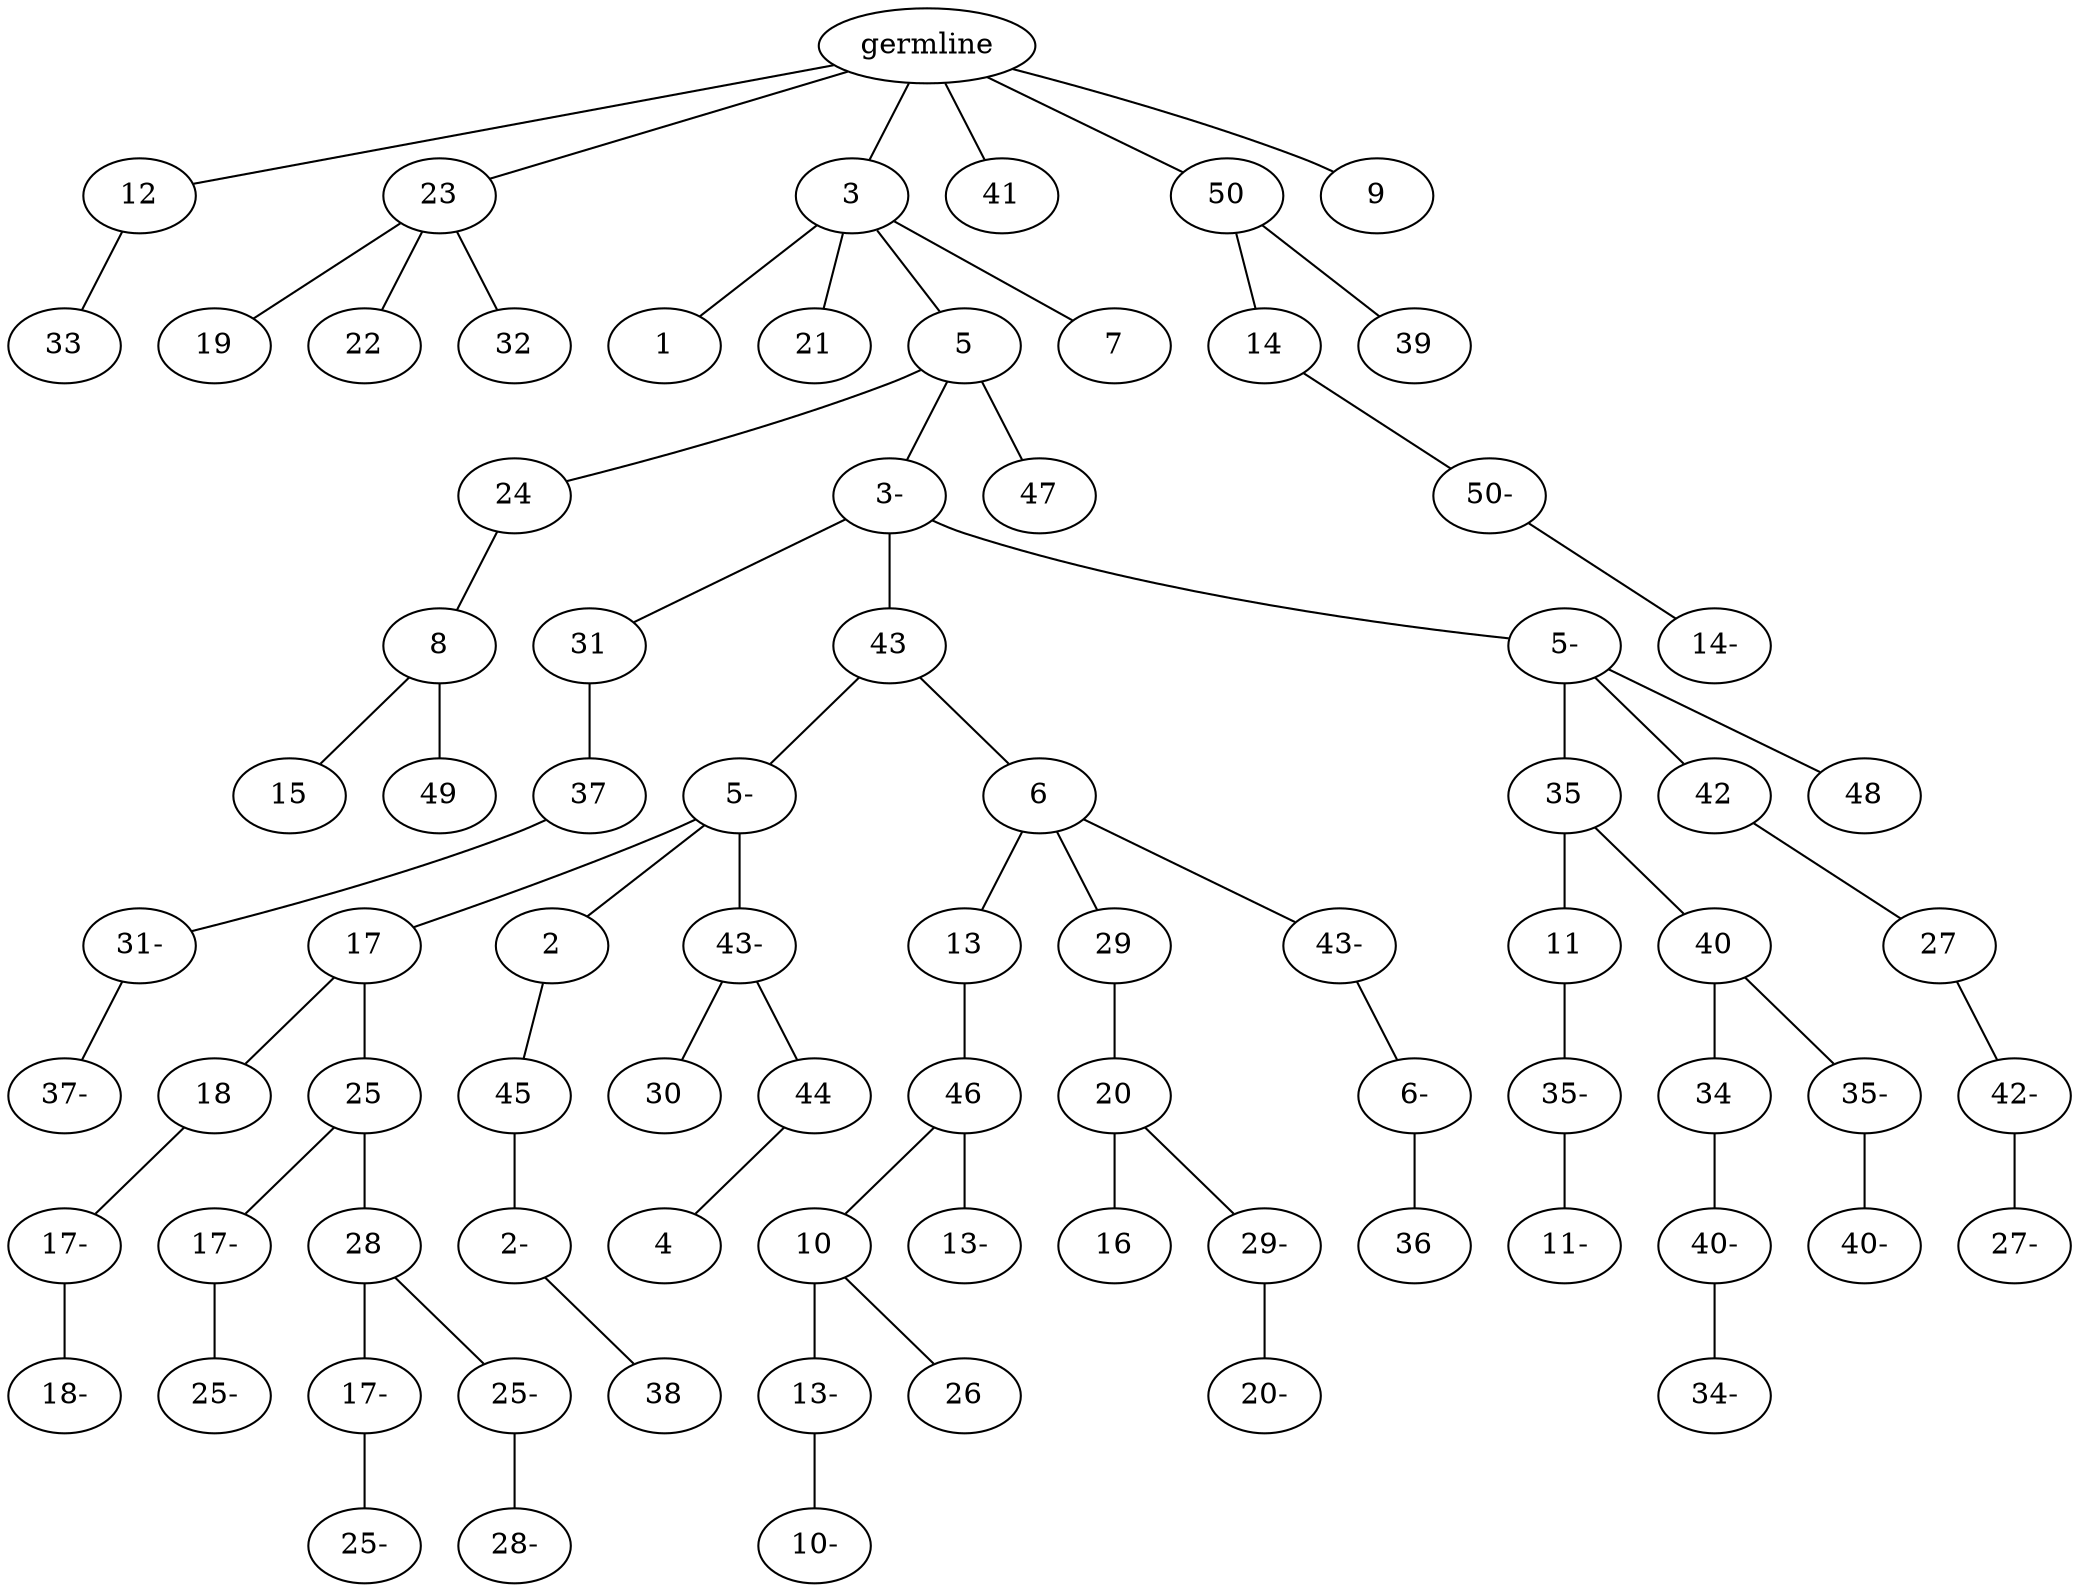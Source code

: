 graph tree {
    "140484971211264" [label="germline"];
    "140484969547376" [label="12"];
    "140484969549392" [label="33"];
    "140484969547232" [label="23"];
    "140484969548960" [label="19"];
    "140484965035936" [label="22"];
    "140484965035264" [label="32"];
    "140484969548048" [label="3"];
    "140484965035888" [label="1"];
    "140484965032192" [label="21"];
    "140484965035120" [label="5"];
    "140484965034736" [label="24"];
    "140484965034928" [label="8"];
    "140484965034208" [label="15"];
    "140484965035648" [label="49"];
    "140484965033392" [label="3-"];
    "140484965032000" [label="31"];
    "140484965034256" [label="37"];
    "140484965032816" [label="31-"];
    "140484965032144" [label="37-"];
    "140484965033680" [label="43"];
    "140484965035216" [label="5-"];
    "140484965035600" [label="17"];
    "140484968070832" [label="18"];
    "140484968067136" [label="17-"];
    "140484968068528" [label="18-"];
    "140484968069776" [label="25"];
    "140484968069200" [label="17-"];
    "140484968067952" [label="25-"];
    "140484968069728" [label="28"];
    "140484968069008" [label="17-"];
    "140484968068432" [label="25-"];
    "140484968071024" [label="25-"];
    "140484968067328" [label="28-"];
    "140484965032768" [label="2"];
    "140484968069296" [label="45"];
    "140484968068000" [label="2-"];
    "140484968068240" [label="38"];
    "140484968069536" [label="43-"];
    "140484968068096" [label="30"];
    "140484968068672" [label="44"];
    "140484968070064" [label="4"];
    "140484965035792" [label="6"];
    "140484968068288" [label="13"];
    "140484968068864" [label="46"];
    "140484968069248" [label="10"];
    "140484968068480" [label="13-"];
    "140484965872832" [label="10-"];
    "140484968068384" [label="26"];
    "140484968069392" [label="13-"];
    "140484968070448" [label="29"];
    "140484965873888" [label="20"];
    "140484966719744" [label="16"];
    "140484965872448" [label="29-"];
    "140484965874128" [label="20-"];
    "140484968069584" [label="43-"];
    "140484965871920" [label="6-"];
    "140484965874656" [label="36"];
    "140484965033008" [label="5-"];
    "140484965873840" [label="35"];
    "140484965874224" [label="11"];
    "140484965875280" [label="35-"];
    "140484965873072" [label="11-"];
    "140484965872256" [label="40"];
    "140484965874464" [label="34"];
    "140484965875376" [label="40-"];
    "140484965872784" [label="34-"];
    "140484965871776" [label="35-"];
    "140484965872592" [label="40-"];
    "140484965873360" [label="42"];
    "140484965871680" [label="27"];
    "140484973408112" [label="42-"];
    "140484965128464" [label="27-"];
    "140484965874320" [label="48"];
    "140484965033344" [label="47"];
    "140484965034784" [label="7"];
    "140484969548192" [label="41"];
    "140484969546272" [label="50"];
    "140484969547184" [label="14"];
    "140484969548000" [label="50-"];
    "140484965033536" [label="14-"];
    "140484965034160" [label="39"];
    "140484968070736" [label="9"];
    "140484971211264" -- "140484969547376";
    "140484971211264" -- "140484969547232";
    "140484971211264" -- "140484969548048";
    "140484971211264" -- "140484969548192";
    "140484971211264" -- "140484969546272";
    "140484971211264" -- "140484968070736";
    "140484969547376" -- "140484969549392";
    "140484969547232" -- "140484969548960";
    "140484969547232" -- "140484965035936";
    "140484969547232" -- "140484965035264";
    "140484969548048" -- "140484965035888";
    "140484969548048" -- "140484965032192";
    "140484969548048" -- "140484965035120";
    "140484969548048" -- "140484965034784";
    "140484965035120" -- "140484965034736";
    "140484965035120" -- "140484965033392";
    "140484965035120" -- "140484965033344";
    "140484965034736" -- "140484965034928";
    "140484965034928" -- "140484965034208";
    "140484965034928" -- "140484965035648";
    "140484965033392" -- "140484965032000";
    "140484965033392" -- "140484965033680";
    "140484965033392" -- "140484965033008";
    "140484965032000" -- "140484965034256";
    "140484965034256" -- "140484965032816";
    "140484965032816" -- "140484965032144";
    "140484965033680" -- "140484965035216";
    "140484965033680" -- "140484965035792";
    "140484965035216" -- "140484965035600";
    "140484965035216" -- "140484965032768";
    "140484965035216" -- "140484968069536";
    "140484965035600" -- "140484968070832";
    "140484965035600" -- "140484968069776";
    "140484968070832" -- "140484968067136";
    "140484968067136" -- "140484968068528";
    "140484968069776" -- "140484968069200";
    "140484968069776" -- "140484968069728";
    "140484968069200" -- "140484968067952";
    "140484968069728" -- "140484968069008";
    "140484968069728" -- "140484968071024";
    "140484968069008" -- "140484968068432";
    "140484968071024" -- "140484968067328";
    "140484965032768" -- "140484968069296";
    "140484968069296" -- "140484968068000";
    "140484968068000" -- "140484968068240";
    "140484968069536" -- "140484968068096";
    "140484968069536" -- "140484968068672";
    "140484968068672" -- "140484968070064";
    "140484965035792" -- "140484968068288";
    "140484965035792" -- "140484968070448";
    "140484965035792" -- "140484968069584";
    "140484968068288" -- "140484968068864";
    "140484968068864" -- "140484968069248";
    "140484968068864" -- "140484968069392";
    "140484968069248" -- "140484968068480";
    "140484968069248" -- "140484968068384";
    "140484968068480" -- "140484965872832";
    "140484968070448" -- "140484965873888";
    "140484965873888" -- "140484966719744";
    "140484965873888" -- "140484965872448";
    "140484965872448" -- "140484965874128";
    "140484968069584" -- "140484965871920";
    "140484965871920" -- "140484965874656";
    "140484965033008" -- "140484965873840";
    "140484965033008" -- "140484965873360";
    "140484965033008" -- "140484965874320";
    "140484965873840" -- "140484965874224";
    "140484965873840" -- "140484965872256";
    "140484965874224" -- "140484965875280";
    "140484965875280" -- "140484965873072";
    "140484965872256" -- "140484965874464";
    "140484965872256" -- "140484965871776";
    "140484965874464" -- "140484965875376";
    "140484965875376" -- "140484965872784";
    "140484965871776" -- "140484965872592";
    "140484965873360" -- "140484965871680";
    "140484965871680" -- "140484973408112";
    "140484973408112" -- "140484965128464";
    "140484969546272" -- "140484969547184";
    "140484969546272" -- "140484965034160";
    "140484969547184" -- "140484969548000";
    "140484969548000" -- "140484965033536";
}
